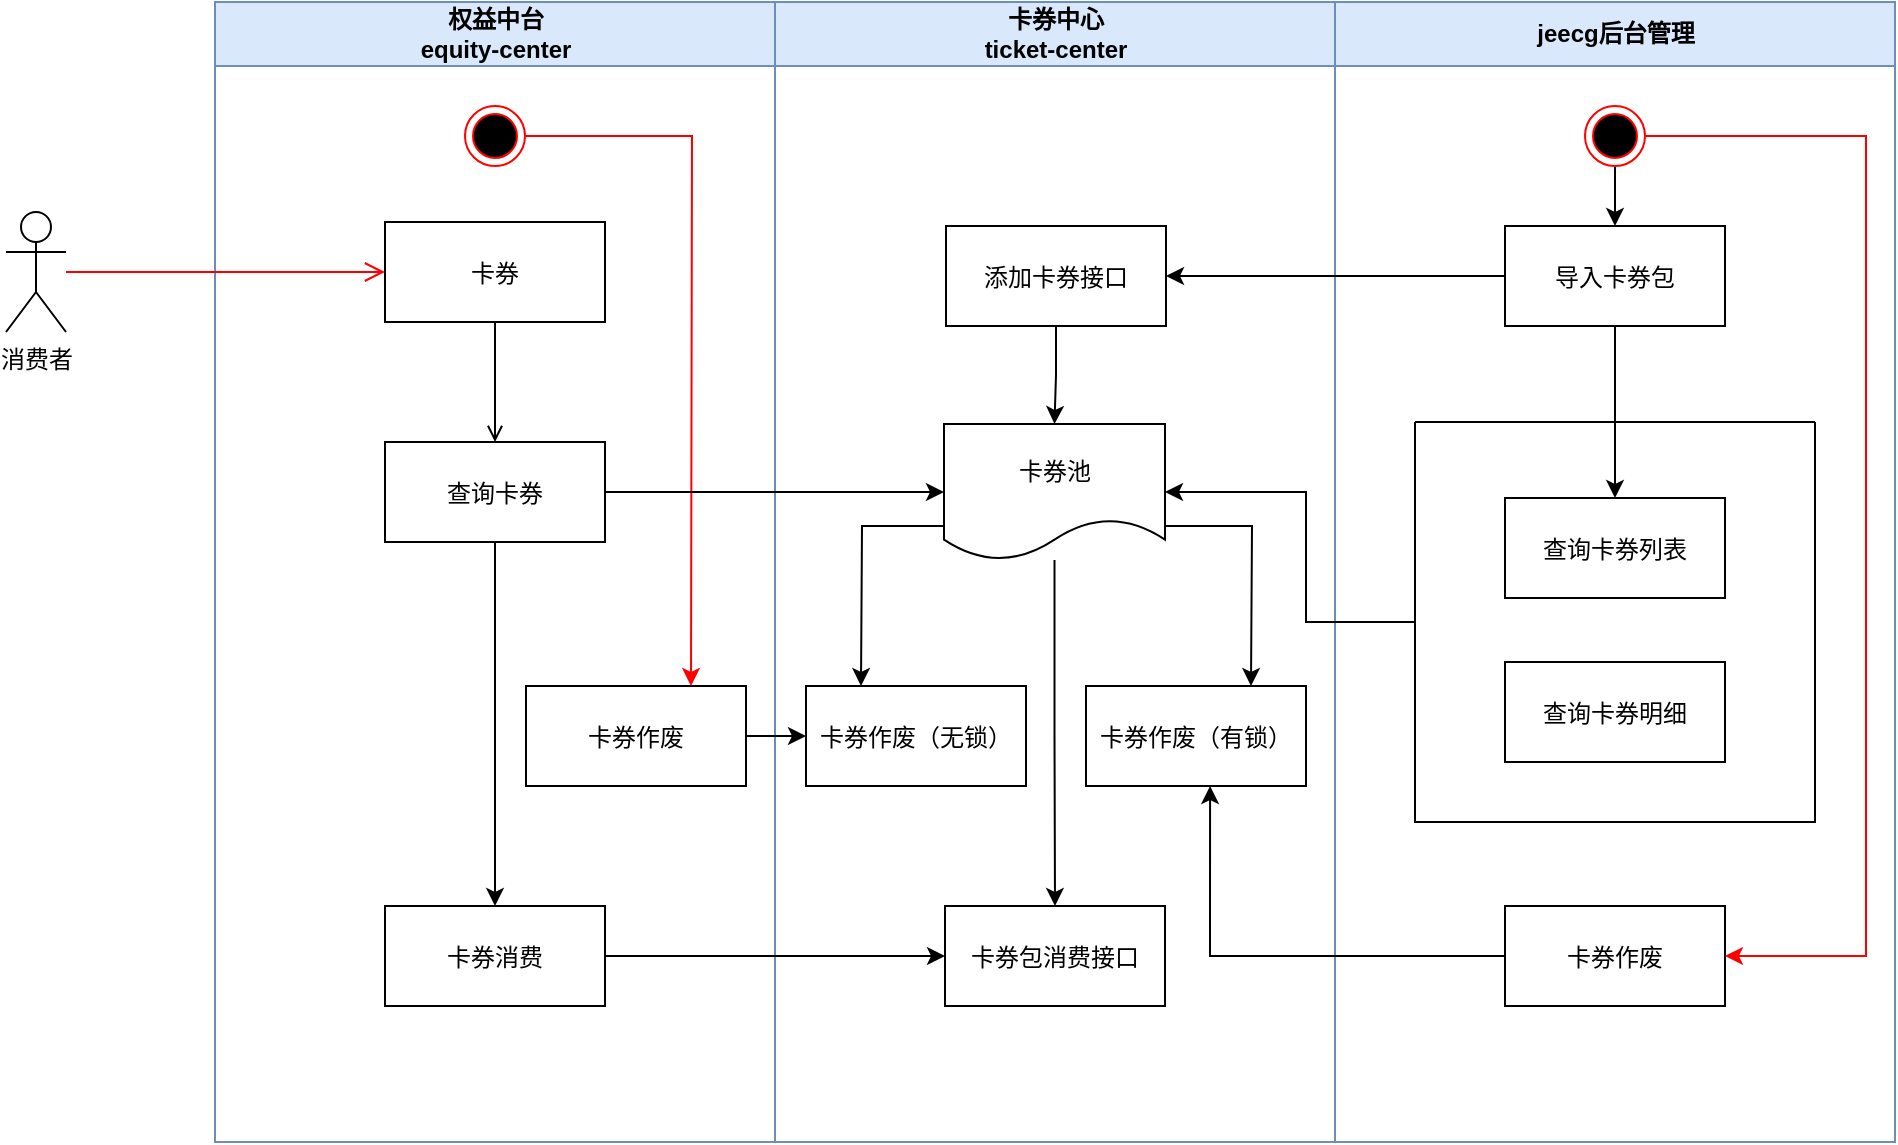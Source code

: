 <mxfile version="26.0.16">
  <diagram name="Page-1" id="e7e014a7-5840-1c2e-5031-d8a46d1fe8dd">
    <mxGraphModel dx="1434" dy="746" grid="1" gridSize="10" guides="1" tooltips="1" connect="1" arrows="1" fold="1" page="1" pageScale="1" pageWidth="1169" pageHeight="826" background="none" math="0" shadow="0">
      <root>
        <mxCell id="0" />
        <mxCell id="1" parent="0" />
        <mxCell id="2" value="权益中台&#xa;equity-center" style="swimlane;whiteSpace=wrap;fillColor=#dae8fc;strokeColor=#6c8ebf;startSize=32;" parent="1" vertex="1">
          <mxGeometry x="164.5" y="128" width="280" height="570" as="geometry" />
        </mxCell>
        <mxCell id="7" value="卡券" style="" parent="2" vertex="1">
          <mxGeometry x="85" y="110" width="110" height="50" as="geometry" />
        </mxCell>
        <mxCell id="VA1_hBFzycBNLu6Wee6J-51" value="" style="edgeStyle=orthogonalEdgeStyle;rounded=0;orthogonalLoop=1;jettySize=auto;html=1;" edge="1" parent="2" source="8" target="VA1_hBFzycBNLu6Wee6J-50">
          <mxGeometry relative="1" as="geometry" />
        </mxCell>
        <mxCell id="8" value="查询卡券" style="" parent="2" vertex="1">
          <mxGeometry x="85" y="220" width="110" height="50" as="geometry" />
        </mxCell>
        <mxCell id="9" value="" style="endArrow=open;strokeColor=#000000;endFill=1;rounded=0" parent="2" source="7" target="8" edge="1">
          <mxGeometry relative="1" as="geometry" />
        </mxCell>
        <mxCell id="VA1_hBFzycBNLu6Wee6J-50" value="卡券消费" style="" vertex="1" parent="2">
          <mxGeometry x="85" y="452" width="110" height="50" as="geometry" />
        </mxCell>
        <mxCell id="VA1_hBFzycBNLu6Wee6J-66" value="卡券作废" style="" vertex="1" parent="2">
          <mxGeometry x="155.5" y="342" width="110" height="50" as="geometry" />
        </mxCell>
        <mxCell id="VA1_hBFzycBNLu6Wee6J-67" value="" style="ellipse;shape=endState;fillColor=#000000;strokeColor=#ff0000" vertex="1" parent="2">
          <mxGeometry x="125" y="52" width="30" height="30" as="geometry" />
        </mxCell>
        <mxCell id="VA1_hBFzycBNLu6Wee6J-70" value="" style="endArrow=classic;html=1;rounded=0;exitX=1;exitY=0.5;exitDx=0;exitDy=0;entryX=0.75;entryY=0;entryDx=0;entryDy=0;strokeColor=#FF0000;" edge="1" parent="2" source="VA1_hBFzycBNLu6Wee6J-67" target="VA1_hBFzycBNLu6Wee6J-66">
          <mxGeometry width="50" height="50" relative="1" as="geometry">
            <mxPoint x="395.5" y="282" as="sourcePoint" />
            <mxPoint x="445.5" y="232" as="targetPoint" />
            <Array as="points">
              <mxPoint x="238.5" y="67" />
            </Array>
          </mxGeometry>
        </mxCell>
        <mxCell id="3" value="卡券中心&#xa;ticket-center" style="swimlane;whiteSpace=wrap;fillColor=#dae8fc;strokeColor=#6c8ebf;startSize=32;" parent="1" vertex="1">
          <mxGeometry x="444.5" y="128" width="280" height="570" as="geometry" />
        </mxCell>
        <mxCell id="VA1_hBFzycBNLu6Wee6J-58" value="" style="edgeStyle=orthogonalEdgeStyle;rounded=0;orthogonalLoop=1;jettySize=auto;html=1;" edge="1" parent="3" source="2-10aInCtrXGnhkzQsI8-54" target="VA1_hBFzycBNLu6Wee6J-57">
          <mxGeometry relative="1" as="geometry" />
        </mxCell>
        <mxCell id="2-10aInCtrXGnhkzQsI8-54" value="卡券池" style="shape=document;whiteSpace=wrap;html=1;boundedLbl=1;" parent="3" vertex="1">
          <mxGeometry x="84.5" y="211" width="110.5" height="68" as="geometry" />
        </mxCell>
        <mxCell id="VA1_hBFzycBNLu6Wee6J-56" value="" style="edgeStyle=orthogonalEdgeStyle;rounded=0;orthogonalLoop=1;jettySize=auto;html=1;" edge="1" parent="3" source="VA1_hBFzycBNLu6Wee6J-54" target="2-10aInCtrXGnhkzQsI8-54">
          <mxGeometry relative="1" as="geometry" />
        </mxCell>
        <mxCell id="VA1_hBFzycBNLu6Wee6J-54" value="添加卡券接口" style="" vertex="1" parent="3">
          <mxGeometry x="85.5" y="112" width="110" height="50" as="geometry" />
        </mxCell>
        <mxCell id="VA1_hBFzycBNLu6Wee6J-57" value="卡券包消费接口" style="" vertex="1" parent="3">
          <mxGeometry x="85" y="452" width="110" height="50" as="geometry" />
        </mxCell>
        <mxCell id="VA1_hBFzycBNLu6Wee6J-59" value="卡券作废（无锁）" style="" vertex="1" parent="3">
          <mxGeometry x="15.5" y="342" width="110" height="50" as="geometry" />
        </mxCell>
        <mxCell id="VA1_hBFzycBNLu6Wee6J-60" value="卡券作废（有锁）" style="" vertex="1" parent="3">
          <mxGeometry x="155.5" y="342" width="110" height="50" as="geometry" />
        </mxCell>
        <mxCell id="VA1_hBFzycBNLu6Wee6J-61" value="" style="endArrow=classic;html=1;rounded=0;exitX=0;exitY=0.75;exitDx=0;exitDy=0;entryX=0.25;entryY=0;entryDx=0;entryDy=0;" edge="1" parent="3" source="2-10aInCtrXGnhkzQsI8-54" target="VA1_hBFzycBNLu6Wee6J-59">
          <mxGeometry width="50" height="50" relative="1" as="geometry">
            <mxPoint x="115.5" y="282" as="sourcePoint" />
            <mxPoint x="165.5" y="232" as="targetPoint" />
            <Array as="points">
              <mxPoint x="43.5" y="262" />
            </Array>
          </mxGeometry>
        </mxCell>
        <mxCell id="VA1_hBFzycBNLu6Wee6J-63" value="" style="endArrow=classic;html=1;rounded=0;exitX=1;exitY=0.75;exitDx=0;exitDy=0;entryX=0.75;entryY=0;entryDx=0;entryDy=0;" edge="1" parent="3" source="2-10aInCtrXGnhkzQsI8-54" target="VA1_hBFzycBNLu6Wee6J-60">
          <mxGeometry width="50" height="50" relative="1" as="geometry">
            <mxPoint x="277.5" y="262" as="sourcePoint" />
            <mxPoint x="245.5" y="432" as="targetPoint" />
            <Array as="points">
              <mxPoint x="238.5" y="262" />
            </Array>
          </mxGeometry>
        </mxCell>
        <mxCell id="4" value="jeecg后台管理" style="swimlane;whiteSpace=wrap;fillColor=#dae8fc;strokeColor=#6c8ebf;startSize=32;" parent="1" vertex="1">
          <mxGeometry x="724.5" y="128" width="280" height="570" as="geometry">
            <mxRectangle x="724.5" y="128" width="120" height="32" as="alternateBounds" />
          </mxGeometry>
        </mxCell>
        <mxCell id="33" value="导入卡券包" style="" parent="4" vertex="1">
          <mxGeometry x="85" y="112" width="110" height="50" as="geometry" />
        </mxCell>
        <mxCell id="2-10aInCtrXGnhkzQsI8-50" value="" style="edgeStyle=orthogonalEdgeStyle;rounded=0;orthogonalLoop=1;jettySize=auto;html=1;" parent="4" source="38" target="33" edge="1">
          <mxGeometry relative="1" as="geometry" />
        </mxCell>
        <mxCell id="38" value="" style="ellipse;shape=endState;fillColor=#000000;strokeColor=#ff0000" parent="4" vertex="1">
          <mxGeometry x="125" y="52" width="30" height="30" as="geometry" />
        </mxCell>
        <mxCell id="VA1_hBFzycBNLu6Wee6J-74" value="" style="swimlane;startSize=0;" vertex="1" parent="4">
          <mxGeometry x="40" y="210" width="200" height="200" as="geometry">
            <mxRectangle x="40" y="222" width="50" height="40" as="alternateBounds" />
          </mxGeometry>
        </mxCell>
        <mxCell id="VA1_hBFzycBNLu6Wee6J-75" value="查询卡券列表" style="" vertex="1" parent="VA1_hBFzycBNLu6Wee6J-74">
          <mxGeometry x="45" y="38" width="110" height="50" as="geometry" />
        </mxCell>
        <mxCell id="VA1_hBFzycBNLu6Wee6J-76" value="查询卡券明细" style="" vertex="1" parent="VA1_hBFzycBNLu6Wee6J-74">
          <mxGeometry x="45" y="120" width="110" height="50" as="geometry" />
        </mxCell>
        <mxCell id="2-10aInCtrXGnhkzQsI8-52" value="" style="edgeStyle=orthogonalEdgeStyle;rounded=0;orthogonalLoop=1;jettySize=auto;html=1;entryX=0.5;entryY=0;entryDx=0;entryDy=0;" parent="4" source="33" target="VA1_hBFzycBNLu6Wee6J-75" edge="1">
          <mxGeometry relative="1" as="geometry">
            <mxPoint x="140" y="235" as="targetPoint" />
          </mxGeometry>
        </mxCell>
        <mxCell id="VA1_hBFzycBNLu6Wee6J-78" value="卡券作废" style="" vertex="1" parent="4">
          <mxGeometry x="85" y="452" width="110" height="50" as="geometry" />
        </mxCell>
        <mxCell id="VA1_hBFzycBNLu6Wee6J-80" value="" style="endArrow=classic;html=1;rounded=0;exitX=1;exitY=0.5;exitDx=0;exitDy=0;entryX=1;entryY=0.5;entryDx=0;entryDy=0;strokeColor=#FF0000;" edge="1" parent="4" source="38" target="VA1_hBFzycBNLu6Wee6J-78">
          <mxGeometry width="50" height="50" relative="1" as="geometry">
            <mxPoint x="165.5" y="92" as="sourcePoint" />
            <mxPoint x="215.5" y="42" as="targetPoint" />
            <Array as="points">
              <mxPoint x="265.5" y="67" />
              <mxPoint x="265.5" y="477" />
            </Array>
          </mxGeometry>
        </mxCell>
        <mxCell id="6" value="" style="edgeStyle=elbowEdgeStyle;elbow=horizontal;verticalAlign=bottom;endArrow=open;endSize=8;strokeColor=#FF0000;endFill=1;rounded=0" parent="1" source="2-10aInCtrXGnhkzQsI8-41" target="7" edge="1">
          <mxGeometry x="264.5" y="168" as="geometry">
            <mxPoint x="279.5" y="238" as="targetPoint" />
          </mxGeometry>
        </mxCell>
        <mxCell id="2-10aInCtrXGnhkzQsI8-41" value="消费者" style="shape=umlActor;verticalLabelPosition=bottom;verticalAlign=top;html=1;outlineConnect=0;" parent="1" vertex="1">
          <mxGeometry x="60" y="233" width="30" height="60" as="geometry" />
        </mxCell>
        <mxCell id="VA1_hBFzycBNLu6Wee6J-45" value="" style="endArrow=classic;html=1;rounded=0;exitX=1;exitY=0.5;exitDx=0;exitDy=0;entryX=0;entryY=0.5;entryDx=0;entryDy=0;" edge="1" parent="1" source="8" target="2-10aInCtrXGnhkzQsI8-54">
          <mxGeometry width="50" height="50" relative="1" as="geometry">
            <mxPoint x="560" y="410" as="sourcePoint" />
            <mxPoint x="610" y="360" as="targetPoint" />
          </mxGeometry>
        </mxCell>
        <mxCell id="VA1_hBFzycBNLu6Wee6J-55" value="" style="endArrow=classic;html=1;rounded=0;exitX=0;exitY=0.5;exitDx=0;exitDy=0;entryX=1;entryY=0.5;entryDx=0;entryDy=0;" edge="1" parent="1" source="33" target="VA1_hBFzycBNLu6Wee6J-54">
          <mxGeometry width="50" height="50" relative="1" as="geometry">
            <mxPoint x="560" y="410" as="sourcePoint" />
            <mxPoint x="610" y="360" as="targetPoint" />
          </mxGeometry>
        </mxCell>
        <mxCell id="VA1_hBFzycBNLu6Wee6J-71" value="" style="edgeStyle=orthogonalEdgeStyle;rounded=0;orthogonalLoop=1;jettySize=auto;html=1;" edge="1" parent="1" source="VA1_hBFzycBNLu6Wee6J-66" target="VA1_hBFzycBNLu6Wee6J-59">
          <mxGeometry relative="1" as="geometry" />
        </mxCell>
        <mxCell id="VA1_hBFzycBNLu6Wee6J-72" value="" style="endArrow=classic;html=1;rounded=0;exitX=1;exitY=0.5;exitDx=0;exitDy=0;entryX=0;entryY=0.5;entryDx=0;entryDy=0;" edge="1" parent="1" source="VA1_hBFzycBNLu6Wee6J-50" target="VA1_hBFzycBNLu6Wee6J-57">
          <mxGeometry width="50" height="50" relative="1" as="geometry">
            <mxPoint x="560" y="410" as="sourcePoint" />
            <mxPoint x="610" y="360" as="targetPoint" />
          </mxGeometry>
        </mxCell>
        <mxCell id="VA1_hBFzycBNLu6Wee6J-77" value="" style="endArrow=classic;html=1;rounded=0;exitX=0;exitY=0.5;exitDx=0;exitDy=0;entryX=1;entryY=0.5;entryDx=0;entryDy=0;" edge="1" parent="1" source="VA1_hBFzycBNLu6Wee6J-74" target="2-10aInCtrXGnhkzQsI8-54">
          <mxGeometry width="50" height="50" relative="1" as="geometry">
            <mxPoint x="560" y="410" as="sourcePoint" />
            <mxPoint x="680" y="350" as="targetPoint" />
            <Array as="points">
              <mxPoint x="710" y="438" />
              <mxPoint x="710" y="373" />
            </Array>
          </mxGeometry>
        </mxCell>
        <mxCell id="VA1_hBFzycBNLu6Wee6J-79" value="" style="endArrow=classic;html=1;rounded=0;exitX=0;exitY=0.5;exitDx=0;exitDy=0;entryX=0.564;entryY=1;entryDx=0;entryDy=0;entryPerimeter=0;" edge="1" parent="1" source="VA1_hBFzycBNLu6Wee6J-78" target="VA1_hBFzycBNLu6Wee6J-60">
          <mxGeometry width="50" height="50" relative="1" as="geometry">
            <mxPoint x="560" y="410" as="sourcePoint" />
            <mxPoint x="610" y="360" as="targetPoint" />
            <Array as="points">
              <mxPoint x="662" y="605" />
            </Array>
          </mxGeometry>
        </mxCell>
      </root>
    </mxGraphModel>
  </diagram>
</mxfile>
